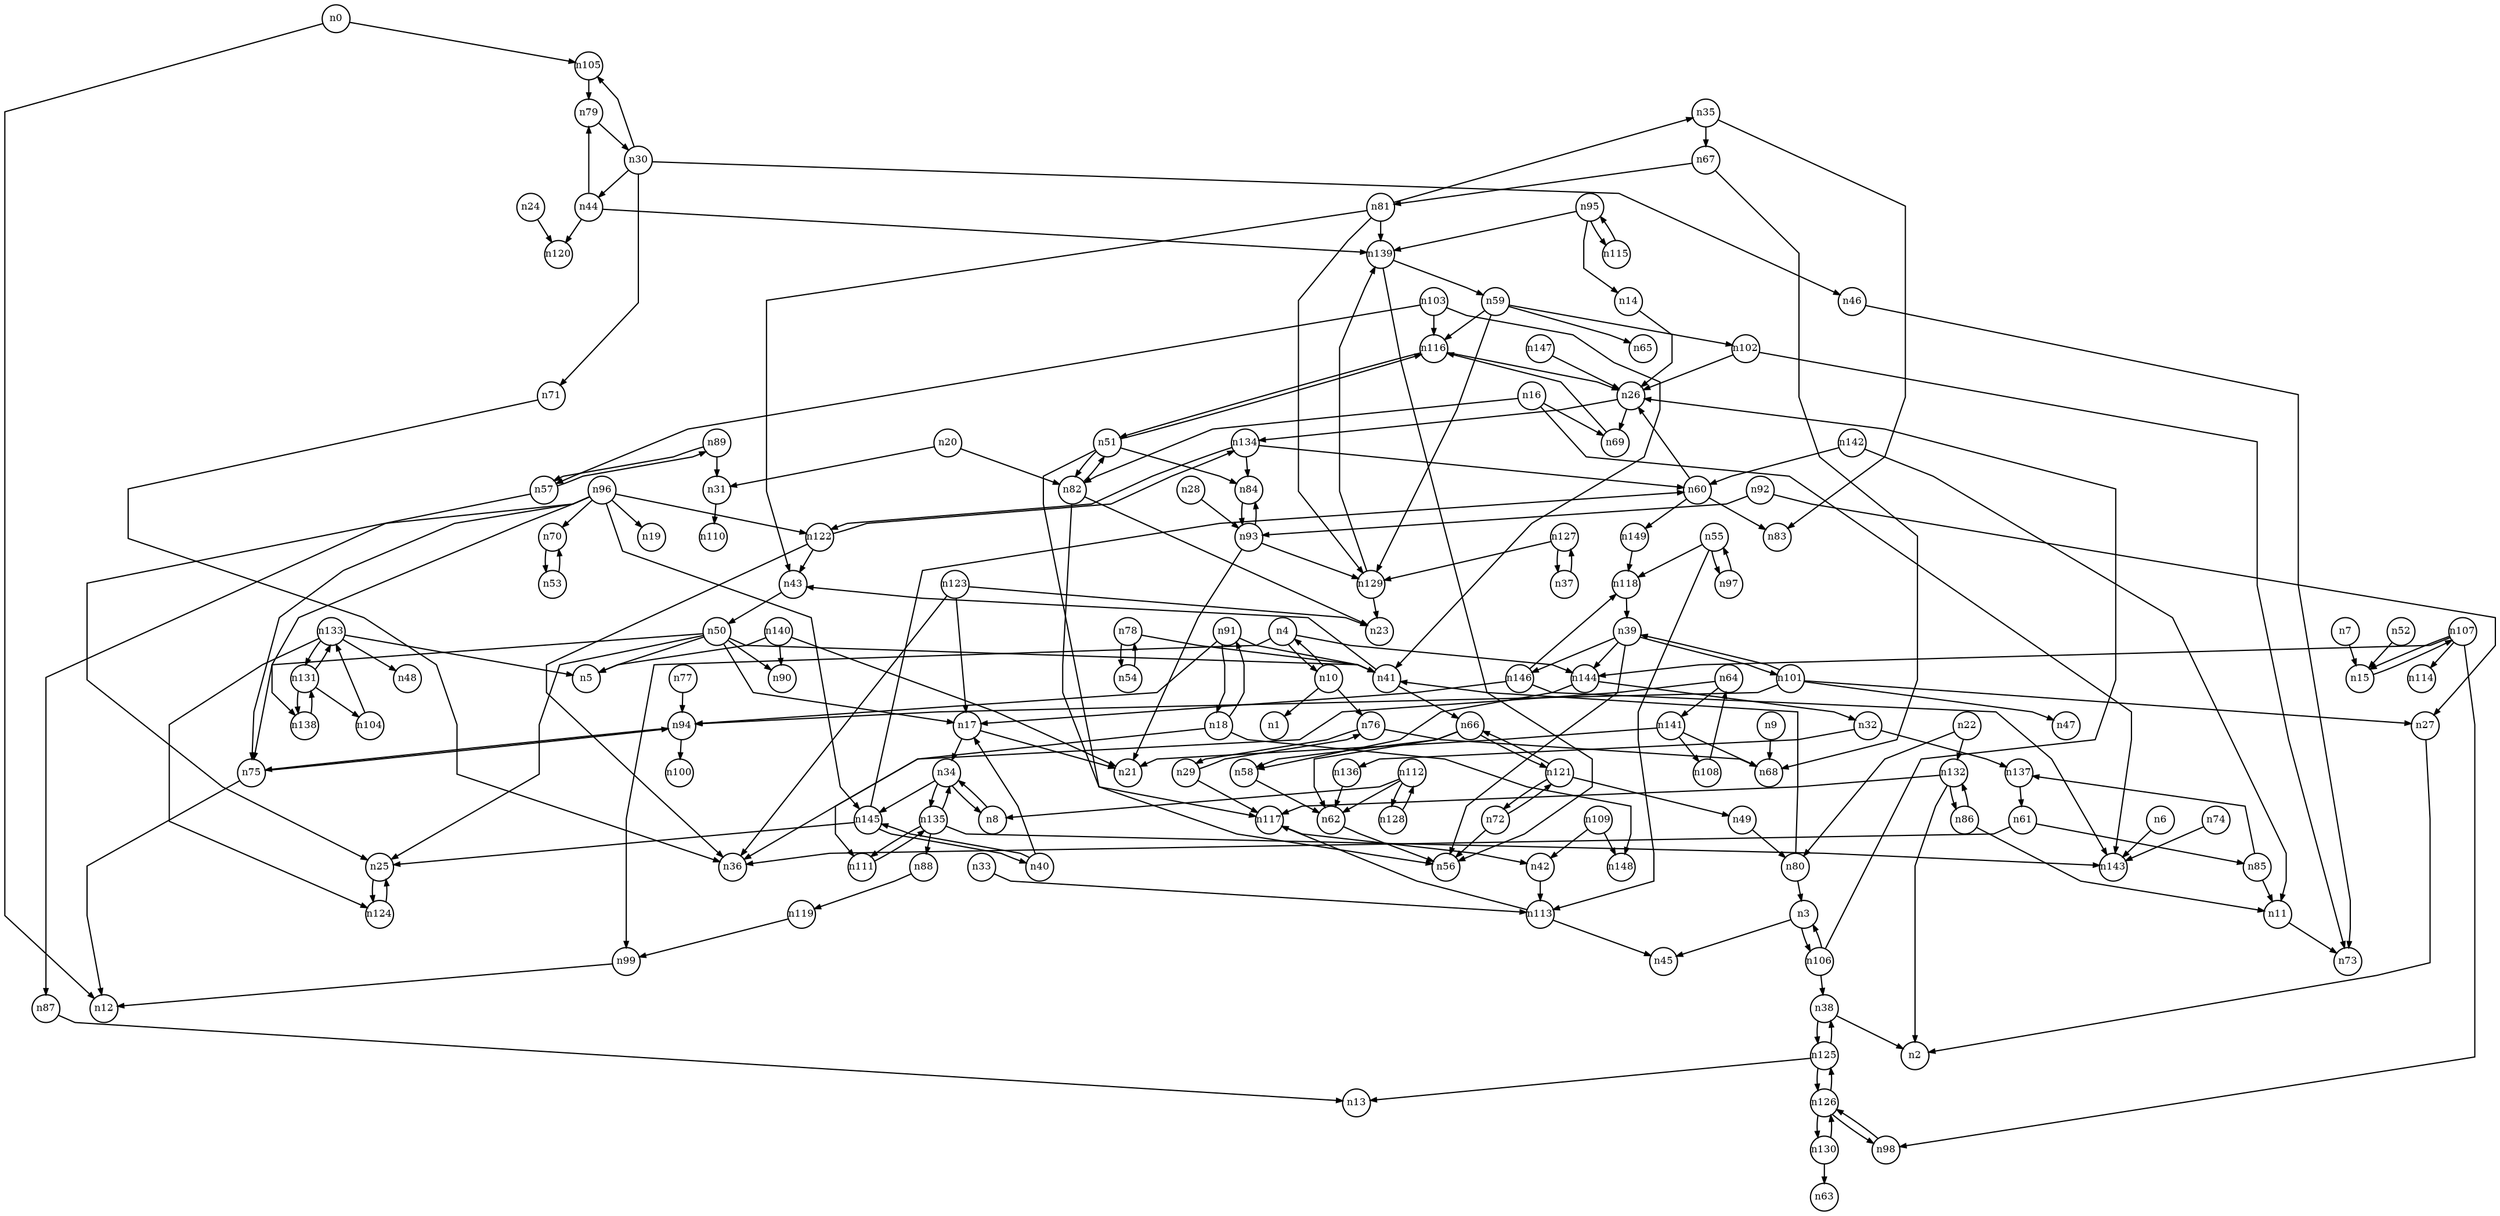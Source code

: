 digraph G{
splines=polyline;
ranksep=0.22;
nodesep=0.22;
nodesize=0.32;
fontsize=8
edge [arrowsize=0.5]
node [fontsize=8 shape=circle width=0.32 fixedsize=shape];

n0 -> n12
n0 -> n105
n105 -> n79
n3 -> n45
n3 -> n106
n99 -> n12
n4 -> n99
n4 -> n144
n4 -> n10
n144 -> n32
n144 -> n58
n6 -> n143
n15 -> n107
n7 -> n15
n9 -> n68
n10 -> n1
n10 -> n4
n10 -> n76
n76 -> n68
n76 -> n29
n11 -> n73
n26 -> n69
n26 -> n134
n14 -> n26
n69 -> n116
n16 -> n69
n16 -> n82
n16 -> n143
n82 -> n23
n82 -> n117
n82 -> n51
n17 -> n21
n17 -> n34
n91 -> n41
n91 -> n94
n91 -> n18
n18 -> n91
n18 -> n111
n18 -> n148
n111 -> n135
n31 -> n110
n20 -> n31
n20 -> n82
n80 -> n3
n80 -> n41
n22 -> n80
n22 -> n132
n132 -> n2
n132 -> n86
n132 -> n117
n24 -> n120
n27 -> n2
n93 -> n21
n93 -> n84
n93 -> n129
n28 -> n93
n29 -> n76
n29 -> n117
n117 -> n42
n44 -> n79
n44 -> n120
n44 -> n139
n30 -> n44
n30 -> n46
n30 -> n71
n30 -> n105
n46 -> n73
n71 -> n36
n136 -> n62
n32 -> n136
n32 -> n137
n137 -> n61
n113 -> n45
n113 -> n117
n33 -> n113
n8 -> n34
n34 -> n8
n34 -> n135
n34 -> n145
n135 -> n88
n135 -> n111
n135 -> n143
n135 -> n34
n145 -> n25
n145 -> n40
n145 -> n60
n67 -> n68
n67 -> n81
n35 -> n67
n35 -> n83
n38 -> n2
n38 -> n125
n39 -> n56
n39 -> n101
n39 -> n144
n39 -> n146
n101 -> n27
n101 -> n47
n101 -> n94
n101 -> n39
n146 -> n17
n146 -> n118
n146 -> n143
n40 -> n17
n40 -> n145
n43 -> n50
n41 -> n43
n41 -> n66
n79 -> n30
n139 -> n56
n139 -> n59
n49 -> n80
n50 -> n5
n50 -> n17
n50 -> n25
n50 -> n41
n50 -> n75
n50 -> n90
n25 -> n124
n75 -> n12
n75 -> n94
n51 -> n56
n51 -> n82
n51 -> n84
n51 -> n116
n84 -> n93
n116 -> n26
n116 -> n51
n52 -> n15
n70 -> n53
n53 -> n70
n97 -> n55
n55 -> n97
n55 -> n113
n55 -> n118
n118 -> n39
n57 -> n25
n57 -> n89
n62 -> n56
n58 -> n62
n59 -> n65
n59 -> n102
n59 -> n116
n59 -> n129
n102 -> n26
n102 -> n73
n129 -> n23
n129 -> n139
n60 -> n26
n60 -> n83
n60 -> n149
n149 -> n118
n61 -> n36
n61 -> n85
n85 -> n11
n85 -> n137
n64 -> n36
n64 -> n141
n66 -> n58
n66 -> n62
n66 -> n121
n121 -> n49
n121 -> n72
n121 -> n66
n81 -> n43
n81 -> n129
n81 -> n139
n81 -> n35
n72 -> n56
n72 -> n121
n74 -> n143
n94 -> n100
n94 -> n75
n77 -> n94
n78 -> n41
n78 -> n54
n54 -> n78
n86 -> n11
n86 -> n132
n87 -> n13
n119 -> n99
n88 -> n119
n89 -> n31
n89 -> n57
n92 -> n27
n92 -> n93
n95 -> n14
n95 -> n115
n95 -> n139
n115 -> n95
n96 -> n19
n96 -> n70
n96 -> n75
n96 -> n87
n96 -> n122
n96 -> n138
n96 -> n145
n122 -> n36
n122 -> n43
n122 -> n134
n138 -> n131
n103 -> n41
n103 -> n57
n103 -> n116
n106 -> n3
n106 -> n26
n106 -> n38
n107 -> n15
n107 -> n98
n107 -> n114
n107 -> n144
n98 -> n126
n108 -> n64
n42 -> n113
n109 -> n42
n109 -> n148
n112 -> n8
n112 -> n62
n112 -> n128
n123 -> n17
n123 -> n23
n123 -> n36
n124 -> n25
n125 -> n13
n125 -> n38
n125 -> n126
n126 -> n98
n126 -> n125
n126 -> n130
n130 -> n63
n130 -> n126
n37 -> n127
n127 -> n37
n127 -> n129
n128 -> n112
n104 -> n133
n131 -> n104
n131 -> n138
n131 -> n133
n133 -> n5
n133 -> n48
n133 -> n124
n133 -> n131
n134 -> n60
n134 -> n84
n134 -> n122
n140 -> n5
n140 -> n21
n140 -> n90
n141 -> n21
n141 -> n68
n141 -> n108
n142 -> n11
n142 -> n60
n147 -> n26
}
